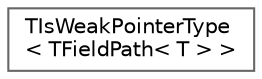 digraph "Graphical Class Hierarchy"
{
 // INTERACTIVE_SVG=YES
 // LATEX_PDF_SIZE
  bgcolor="transparent";
  edge [fontname=Helvetica,fontsize=10,labelfontname=Helvetica,labelfontsize=10];
  node [fontname=Helvetica,fontsize=10,shape=box,height=0.2,width=0.4];
  rankdir="LR";
  Node0 [id="Node000000",label="TIsWeakPointerType\l\< TFieldPath\< T \> \>",height=0.2,width=0.4,color="grey40", fillcolor="white", style="filled",URL="$d2/dc0/structTIsWeakPointerType_3_01TFieldPath_3_01T_01_4_01_4.html",tooltip=" "];
}
